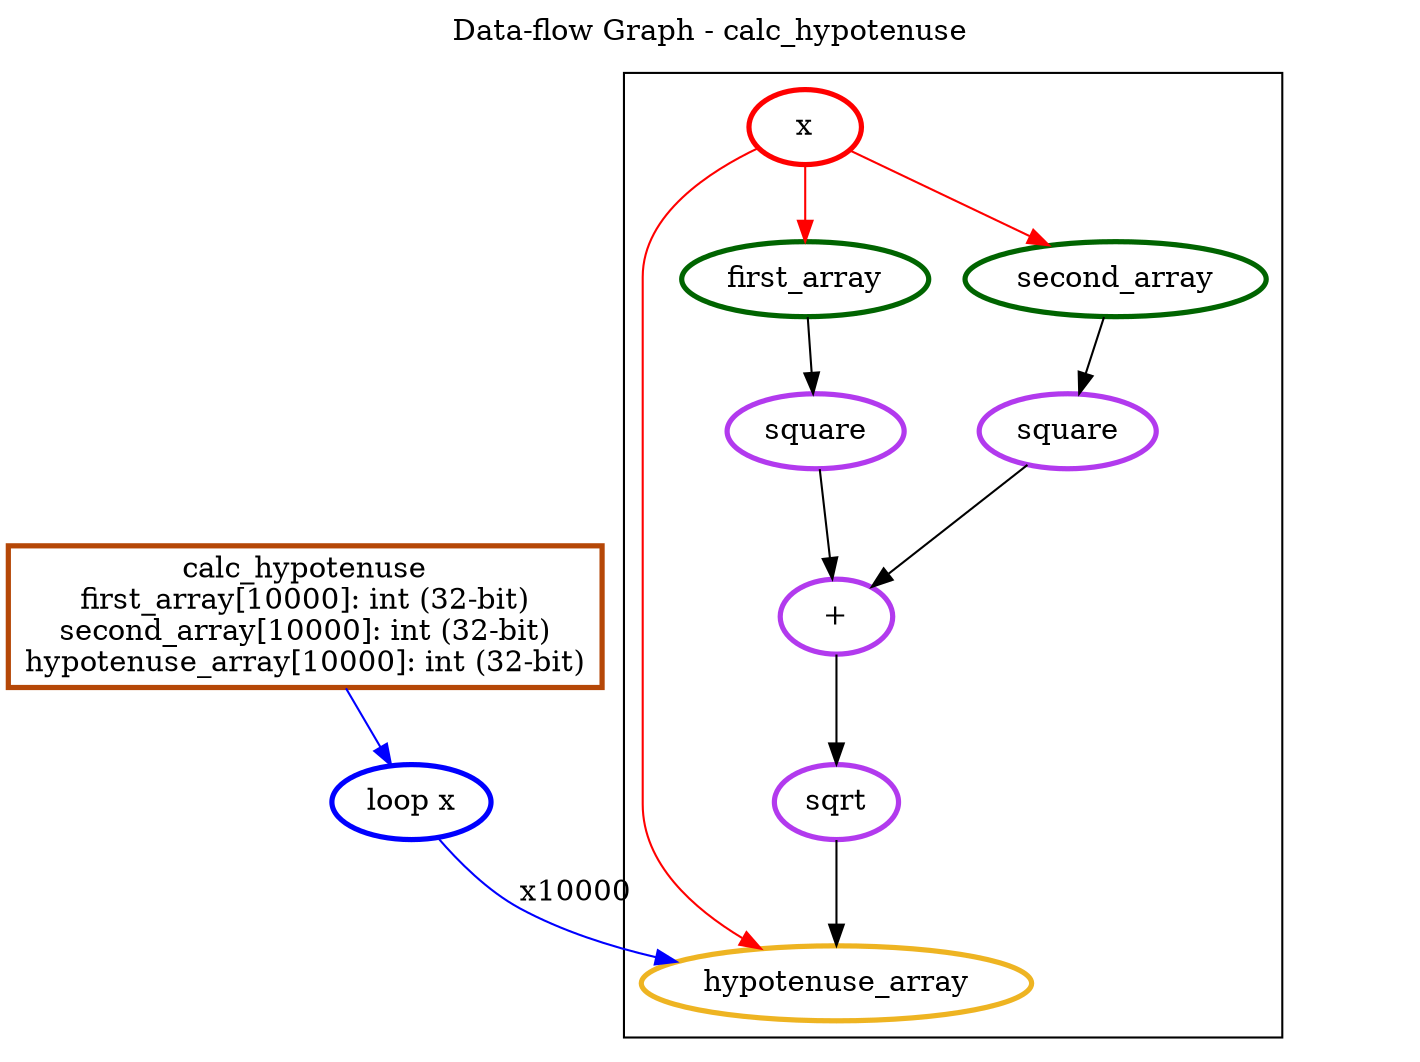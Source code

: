 Digraph G {
node [penwidth=2.5]
n1 [label="calc_hypotenuse
first_array[10000]: int (32-bit)
second_array[10000]: int (32-bit)
hypotenuse_array[10000]: int (32-bit)
" color="#b54707"shape="box"]
subgraph cluster1{
n3 [label="hypotenuse_array" color="goldenrod2"]
n4 [label="x" color="red"]
n5 [label="sqrt" color="darkorchid2"]
n6 [label="+" color="darkorchid2"]
n7 [label="square" color="darkorchid2"]
n8 [label="first_array" color="darkgreen"]
n10 [label="square" color="darkorchid2"]
n11 [label="second_array" color="darkgreen"]
}
subgraph cluster0{
}
n0 [label="" color="white"]
n1 [label="calc_hypotenuse
first_array[10000]: int (32-bit)
second_array[10000]: int (32-bit)
hypotenuse_array[10000]: int (32-bit)
" color="#b54707"shape="box"]
n2 [label="loop x" color="blue1"]
n4 -> n3 [label="", color=red]
n4 -> n8 [label="", color=red]
n8 -> n7 [label="", color=black]
n4 -> n11 [label="", color=red]
n11 -> n10 [label="", color=black]
n7 -> n6 [label="", color=black]
n10 -> n6 [label="", color=black]
n6 -> n5 [label="", color=black]
n5 -> n3 [label="", color=black]
n2 -> n3 [label="x10000", color=blue]
n1 -> n2 [label="", color=blue]
labelloc="t"
label="Data-flow Graph - calc_hypotenuse"
}